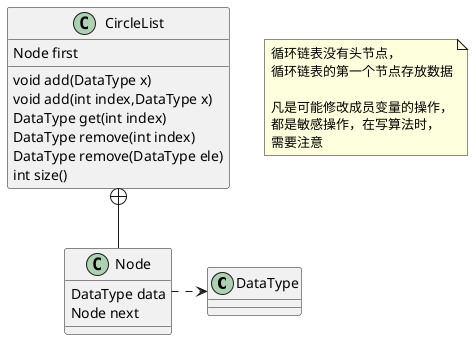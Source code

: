 @startuml

class DataType
class Node
class CircleList
CircleList : Node first
CircleList : void add(DataType x)
CircleList : void add(int index,DataType x)
CircleList : DataType get(int index)
CircleList : DataType remove(int index)
CircleList : DataType remove(DataType ele)
CircleList : int size()
CircleList +-- Node
Node : DataType data
Node : Node next

Node .right.> DataType
note as n1
循环链表没有头节点，
循环链表的第一个节点存放数据

凡是可能修改成员变量的操作，
都是敏感操作，在写算法时，
需要注意
end note

@enduml